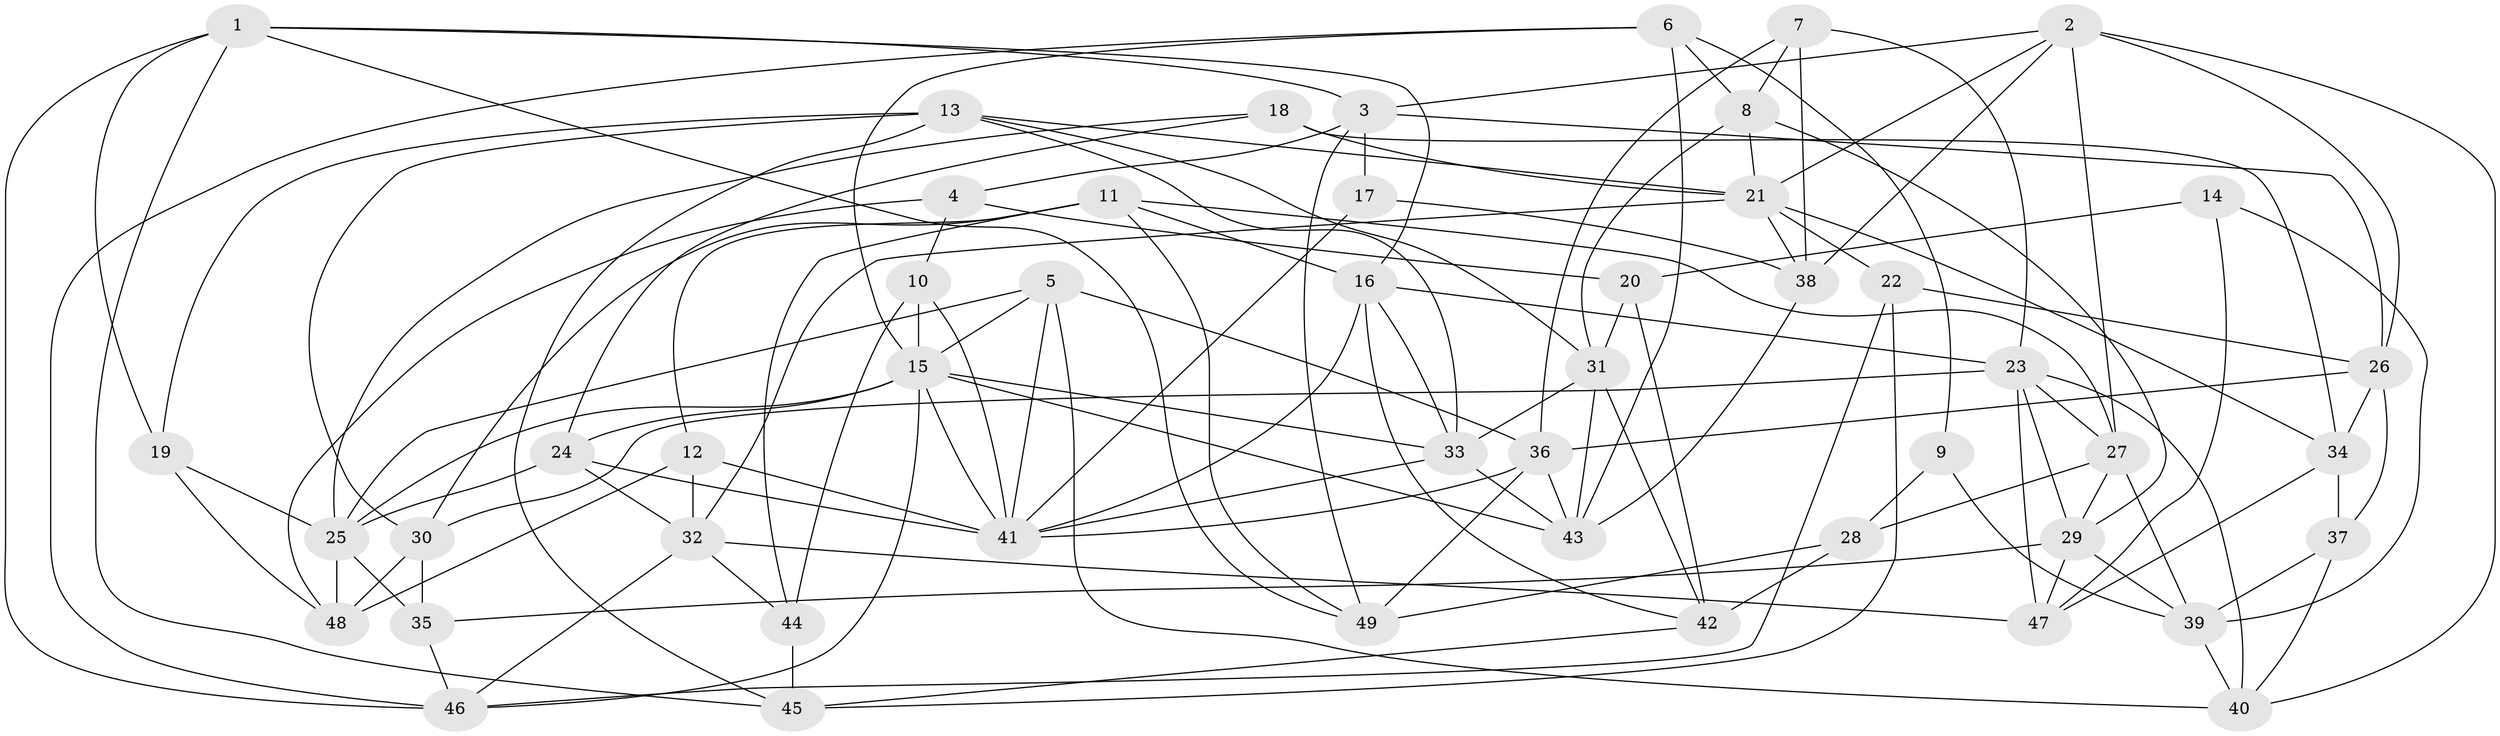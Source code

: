 // original degree distribution, {4: 1.0}
// Generated by graph-tools (version 1.1) at 2025/03/03/09/25 03:03:06]
// undirected, 49 vertices, 129 edges
graph export_dot {
graph [start="1"]
  node [color=gray90,style=filled];
  1;
  2;
  3;
  4;
  5;
  6;
  7;
  8;
  9;
  10;
  11;
  12;
  13;
  14;
  15;
  16;
  17;
  18;
  19;
  20;
  21;
  22;
  23;
  24;
  25;
  26;
  27;
  28;
  29;
  30;
  31;
  32;
  33;
  34;
  35;
  36;
  37;
  38;
  39;
  40;
  41;
  42;
  43;
  44;
  45;
  46;
  47;
  48;
  49;
  1 -- 3 [weight=1.0];
  1 -- 16 [weight=1.0];
  1 -- 19 [weight=1.0];
  1 -- 45 [weight=1.0];
  1 -- 46 [weight=1.0];
  1 -- 49 [weight=1.0];
  2 -- 3 [weight=1.0];
  2 -- 21 [weight=1.0];
  2 -- 26 [weight=1.0];
  2 -- 27 [weight=1.0];
  2 -- 38 [weight=1.0];
  2 -- 40 [weight=1.0];
  3 -- 4 [weight=1.0];
  3 -- 17 [weight=1.0];
  3 -- 26 [weight=1.0];
  3 -- 49 [weight=1.0];
  4 -- 10 [weight=1.0];
  4 -- 20 [weight=1.0];
  4 -- 48 [weight=1.0];
  5 -- 15 [weight=1.0];
  5 -- 25 [weight=1.0];
  5 -- 36 [weight=1.0];
  5 -- 40 [weight=2.0];
  5 -- 41 [weight=1.0];
  6 -- 8 [weight=2.0];
  6 -- 9 [weight=1.0];
  6 -- 15 [weight=1.0];
  6 -- 43 [weight=1.0];
  6 -- 46 [weight=1.0];
  7 -- 8 [weight=1.0];
  7 -- 23 [weight=1.0];
  7 -- 36 [weight=1.0];
  7 -- 38 [weight=1.0];
  8 -- 21 [weight=1.0];
  8 -- 29 [weight=1.0];
  8 -- 31 [weight=1.0];
  9 -- 28 [weight=2.0];
  9 -- 39 [weight=1.0];
  10 -- 15 [weight=2.0];
  10 -- 41 [weight=1.0];
  10 -- 44 [weight=2.0];
  11 -- 12 [weight=1.0];
  11 -- 16 [weight=1.0];
  11 -- 27 [weight=1.0];
  11 -- 30 [weight=1.0];
  11 -- 44 [weight=1.0];
  11 -- 49 [weight=1.0];
  12 -- 32 [weight=1.0];
  12 -- 41 [weight=1.0];
  12 -- 48 [weight=1.0];
  13 -- 19 [weight=1.0];
  13 -- 21 [weight=1.0];
  13 -- 30 [weight=1.0];
  13 -- 31 [weight=1.0];
  13 -- 33 [weight=1.0];
  13 -- 45 [weight=1.0];
  14 -- 20 [weight=2.0];
  14 -- 39 [weight=1.0];
  14 -- 47 [weight=1.0];
  15 -- 24 [weight=1.0];
  15 -- 25 [weight=1.0];
  15 -- 33 [weight=1.0];
  15 -- 41 [weight=1.0];
  15 -- 43 [weight=1.0];
  15 -- 46 [weight=1.0];
  16 -- 23 [weight=1.0];
  16 -- 33 [weight=1.0];
  16 -- 41 [weight=1.0];
  16 -- 42 [weight=1.0];
  17 -- 38 [weight=1.0];
  17 -- 41 [weight=2.0];
  18 -- 21 [weight=2.0];
  18 -- 24 [weight=1.0];
  18 -- 25 [weight=1.0];
  18 -- 34 [weight=2.0];
  19 -- 25 [weight=3.0];
  19 -- 48 [weight=1.0];
  20 -- 31 [weight=1.0];
  20 -- 42 [weight=2.0];
  21 -- 22 [weight=1.0];
  21 -- 32 [weight=1.0];
  21 -- 34 [weight=1.0];
  21 -- 38 [weight=2.0];
  22 -- 26 [weight=1.0];
  22 -- 45 [weight=1.0];
  22 -- 46 [weight=1.0];
  23 -- 27 [weight=1.0];
  23 -- 29 [weight=1.0];
  23 -- 30 [weight=1.0];
  23 -- 40 [weight=1.0];
  23 -- 47 [weight=2.0];
  24 -- 25 [weight=2.0];
  24 -- 32 [weight=1.0];
  24 -- 41 [weight=1.0];
  25 -- 35 [weight=1.0];
  25 -- 48 [weight=1.0];
  26 -- 34 [weight=1.0];
  26 -- 36 [weight=1.0];
  26 -- 37 [weight=1.0];
  27 -- 28 [weight=1.0];
  27 -- 29 [weight=1.0];
  27 -- 39 [weight=1.0];
  28 -- 42 [weight=1.0];
  28 -- 49 [weight=2.0];
  29 -- 35 [weight=1.0];
  29 -- 39 [weight=1.0];
  29 -- 47 [weight=1.0];
  30 -- 35 [weight=1.0];
  30 -- 48 [weight=2.0];
  31 -- 33 [weight=1.0];
  31 -- 42 [weight=1.0];
  31 -- 43 [weight=1.0];
  32 -- 44 [weight=1.0];
  32 -- 46 [weight=1.0];
  32 -- 47 [weight=1.0];
  33 -- 41 [weight=1.0];
  33 -- 43 [weight=1.0];
  34 -- 37 [weight=1.0];
  34 -- 47 [weight=1.0];
  35 -- 46 [weight=1.0];
  36 -- 41 [weight=1.0];
  36 -- 43 [weight=1.0];
  36 -- 49 [weight=1.0];
  37 -- 39 [weight=1.0];
  37 -- 40 [weight=1.0];
  38 -- 43 [weight=1.0];
  39 -- 40 [weight=1.0];
  42 -- 45 [weight=1.0];
  44 -- 45 [weight=2.0];
}
